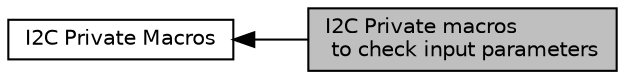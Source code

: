 digraph "I2C Private macros to check input parameters"
{
  edge [fontname="Helvetica",fontsize="10",labelfontname="Helvetica",labelfontsize="10"];
  node [fontname="Helvetica",fontsize="10",shape=box];
  rankdir=LR;
  Node1 [label="I2C Private macros\l to check input parameters",height=0.2,width=0.4,color="black", fillcolor="grey75", style="filled", fontcolor="black",tooltip=" "];
  Node2 [label="I2C Private Macros",height=0.2,width=0.4,color="black", fillcolor="white", style="filled",URL="$group___i2_c___private___macros.html",tooltip=" "];
  Node2->Node1 [shape=plaintext, dir="back", style="solid"];
}
